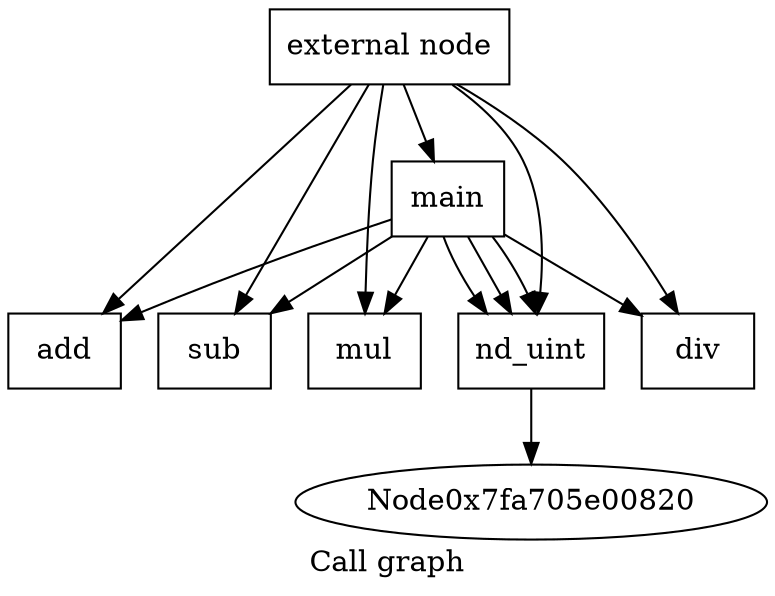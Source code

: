 digraph "Call graph" {
	label="Call graph";

	Node0x7fa705e007f0 [shape=record,label="{external node}"];
	Node0x7fa705e007f0 -> Node0x7fa705e00880;
	Node0x7fa705e007f0 -> Node0x7fa705e00900;
	Node0x7fa705e007f0 -> Node0x7fa705e009a0;
	Node0x7fa705e007f0 -> Node0x7fa705e00a80;
	Node0x7fa705e007f0 -> Node0x7fa705e00ae0;
	Node0x7fa705e007f0 -> Node0x7fa705e00c10;
	Node0x7fa705e00880 [shape=record,label="{add}"];
	Node0x7fa705e00900 [shape=record,label="{sub}"];
	Node0x7fa705e009a0 [shape=record,label="{mul}"];
	Node0x7fa705e00a80 [shape=record,label="{div}"];
	Node0x7fa705e00ae0 [shape=record,label="{main}"];
	Node0x7fa705e00ae0 -> Node0x7fa705e00c10;
	Node0x7fa705e00ae0 -> Node0x7fa705e00c10;
	Node0x7fa705e00ae0 -> Node0x7fa705e00c10;
	Node0x7fa705e00ae0 -> Node0x7fa705e00880;
	Node0x7fa705e00ae0 -> Node0x7fa705e00900;
	Node0x7fa705e00ae0 -> Node0x7fa705e009a0;
	Node0x7fa705e00ae0 -> Node0x7fa705e00a80;
	Node0x7fa705e00c10 [shape=record,label="{nd_uint}"];
	Node0x7fa705e00c10 -> Node0x7fa705e00820;
}
